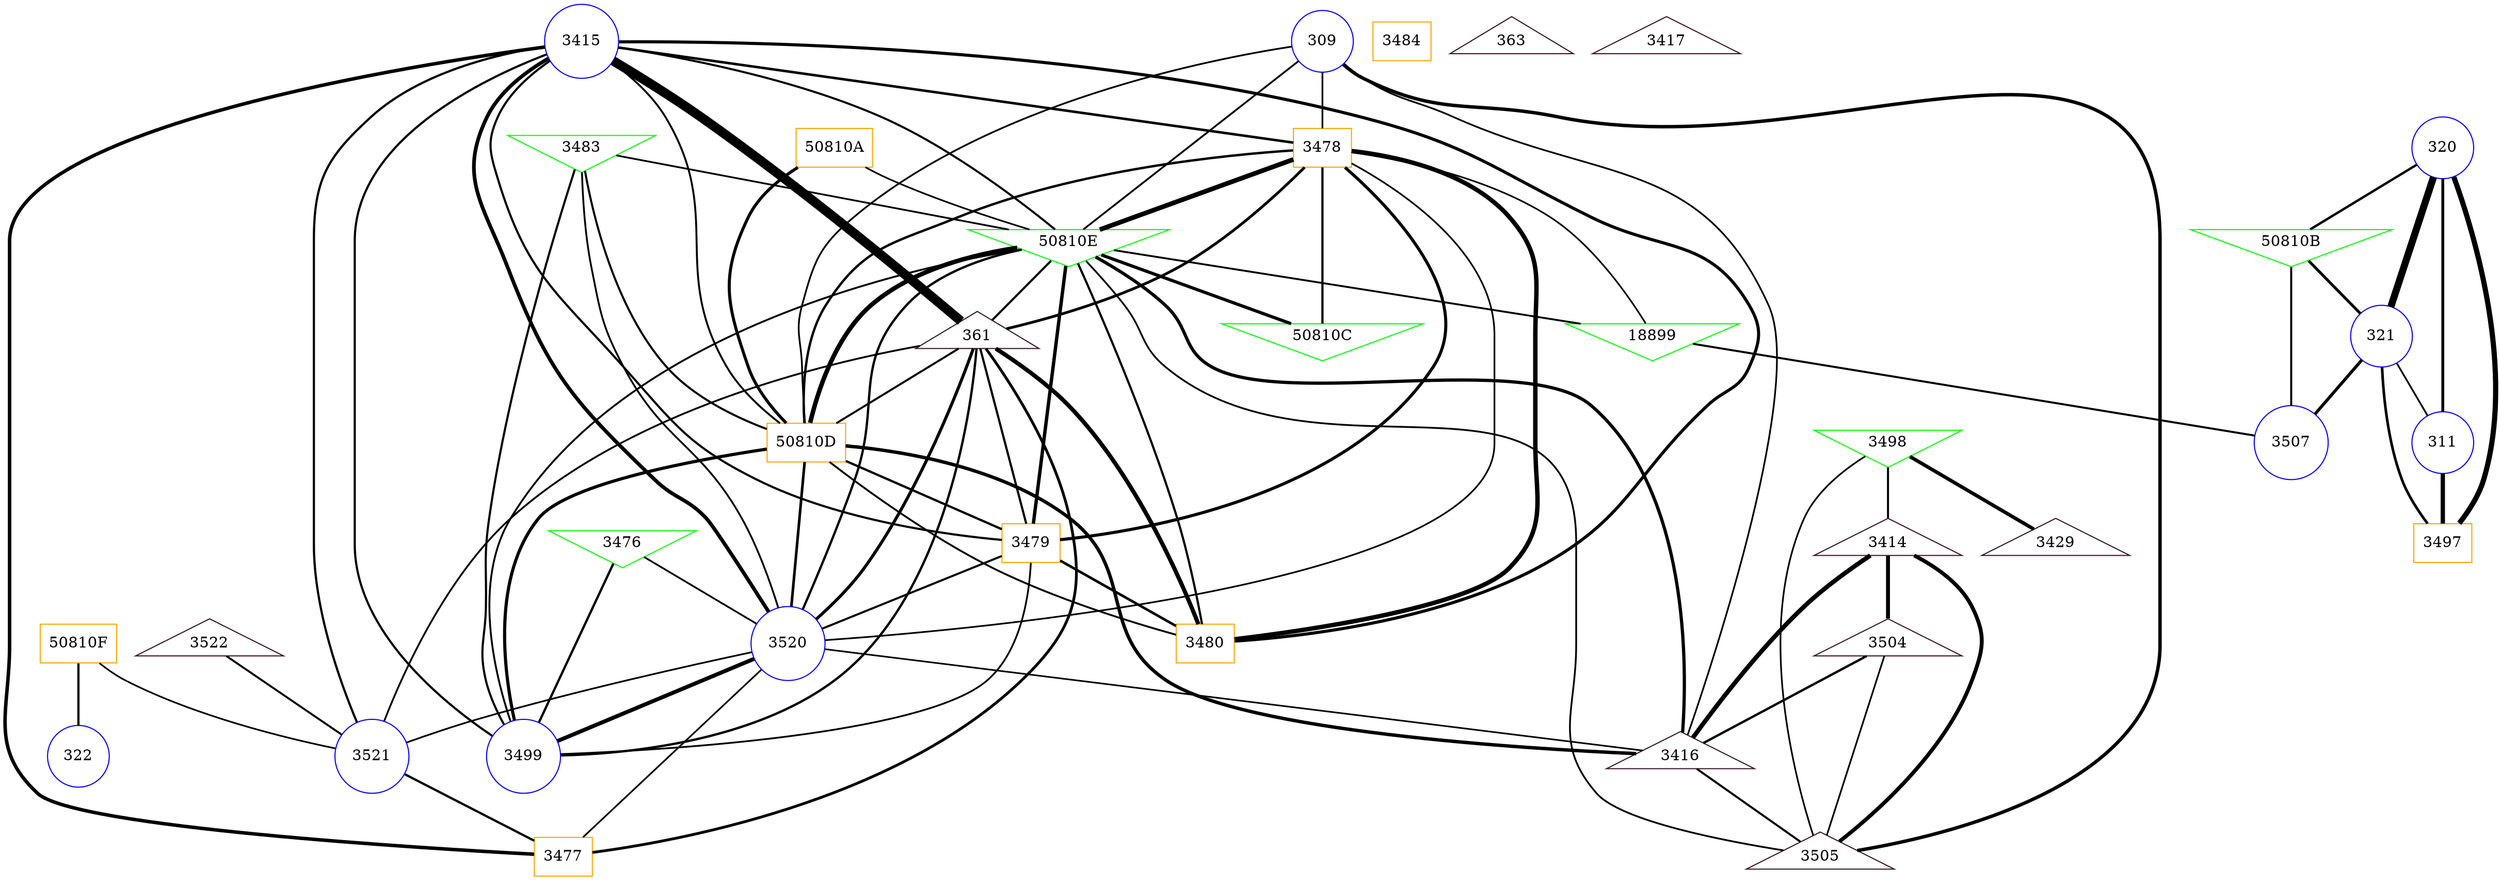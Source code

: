 graph mouse_cluster {
	node [color="#0000ff" shape=circle]
	309
	node [color="#0000ff" shape=circle]
	320
	node [color=green shape=invtriangle]
	3483
	node [color=orange shape=box]
	3484
	node [color="#0000ff" shape=circle]
	3415
	node [color=orange shape=box]
	"50810A"
	node [color="#391326" shape=triangle]
	3522
	node [color=orange shape=box]
	3478
	node [color=green shape=invtriangle]
	3476
	node [color=green shape=invtriangle]
	3498
	node [color="#391326" shape=triangle]
	3414
	node [color=green shape=invtriangle]
	"50810E"
	node [color="#391326" shape=triangle]
	361
	node [color=orange shape=box]
	"50810D"
	node [color=green shape=invtriangle]
	"50810B"
	node [color=orange shape=box]
	"50810F"
	node [color=orange shape=box]
	3479
	node [color="#0000ff" shape=circle]
	3520
	node [color="#0000ff" shape=circle]
	322
	node [color="#0000ff" shape=circle]
	321
	node [color="#0000ff" shape=circle]
	3521
	node [color="#391326" shape=triangle]
	3504
	node [color="#391326" shape=triangle]
	3429
	node [color="#391326" shape=triangle]
	363
	node [color=green shape=invtriangle]
	18899
	node [color="#391326" shape=triangle]
	3416
	node [color="#0000ff" shape=circle]
	311
	node [color="#391326" shape=triangle]
	3417
	node [color=orange shape=box]
	3477
	node [color=orange shape=box]
	3480
	node [color="#0000ff" shape=circle]
	3499
	node [color=green shape=invtriangle]
	"50810C"
	node [color="#0000ff" shape=circle]
	3507
	node [color="#391326" shape=triangle]
	3505
	node [color=orange shape=box]
	3497
		309 -- 3478 [penwidth=1.6217340686145563]
		309 -- "50810E" [penwidth=1.698504021832977]
		309 -- "50810D" [penwidth=1.6244290105044177]
		309 -- 3416 [penwidth=1.581450587482835]
		309 -- 3505 [penwidth=3.192504031735313]
		320 -- "50810B" [penwidth=2.1960521744366743]
		320 -- 321 [penwidth=6.603520053367385]
		320 -- 311 [penwidth=2.6405620343663205]
		320 -- 3497 [penwidth=4.828933042166146]
		3483 -- "50810E" [penwidth=1.6242149859197696]
		3483 -- "50810D" [penwidth=1.914285456069322]
		3483 -- 3520 [penwidth=1.6909223960296256]
		3483 -- 3499 [penwidth=1.9802225584714532]
		3415 -- 3478 [penwidth=2.3398686606005756]
		3415 -- "50810E" [penwidth=1.913657290593188]
		3415 -- 361 [penwidth=8.735264047739987]
		3415 -- "50810D" [penwidth=1.7764138833195735]
		3415 -- 3479 [penwidth=1.9814936356366344]
		3415 -- 3520 [penwidth=3.4467227560743914]
		3415 -- 3521 [penwidth=2.052683468601773]
		3415 -- 3477 [penwidth=3.2483095237925195]
		3415 -- 3480 [penwidth=2.875813927334114]
		3415 -- 3499 [penwidth=2.0074391900134834]
		"50810A" -- "50810E" [penwidth=1.536358624954181]
		"50810A" -- "50810D" [penwidth=2.8208253179841156]
		3522 -- 3521 [penwidth=1.8306090846713807]
		3478 -- "50810E" [penwidth=4.353819709889777]
		3478 -- 361 [penwidth=2.5455404312306253]
		3478 -- "50810D" [penwidth=2.223323728946112]
		3478 -- 3479 [penwidth=2.8492257429415857]
		3478 -- 3520 [penwidth=1.5483583672929795]
		3478 -- 18899 [penwidth=1.5131416758930387]
		3478 -- 3480 [penwidth=4.119116926618266]
		3478 -- "50810C" [penwidth=2.0712958691468684]
		3476 -- 3520 [penwidth=1.6427228242362877]
		3476 -- 3499 [penwidth=2.152332880492938]
		3498 -- 3414 [penwidth=1.89097290481281]
		3498 -- 3429 [penwidth=3.316157652418612]
		3498 -- 3505 [penwidth=1.55236463860383]
		3414 -- 3504 [penwidth=3.6536569998122865]
		3414 -- 3416 [penwidth=4.152277642184813]
		3414 -- 3505 [penwidth=3.6006629296254085]
		"50810E" -- 361 [penwidth=1.984055796986814]
		"50810E" -- "50810D" [penwidth=4.170080948678029]
		"50810E" -- 3479 [penwidth=3.1643170317137046]
		"50810E" -- 3520 [penwidth=2.1595064580217898]
		"50810E" -- 18899 [penwidth=1.722288787956581]
		"50810E" -- 3416 [penwidth=3.0163596584655217]
		"50810E" -- 3480 [penwidth=2.038247319460574]
		"50810E" -- 3499 [penwidth=1.7408377730365918]
		"50810E" -- "50810C" [penwidth=2.9533645110655096]
		"50810E" -- 3505 [penwidth=1.6392117457962532]
		361 -- "50810D" [penwidth=1.8834478192610318]
		361 -- 3479 [penwidth=2.0244473145883517]
		361 -- 3520 [penwidth=2.842680249168376]
		361 -- 3521 [penwidth=1.6924675062385341]
		361 -- 3477 [penwidth=2.5782982076865304]
		361 -- 3480 [penwidth=3.8998456161739057]
		361 -- 3499 [penwidth=2.17593136491554]
		"50810D" -- 3479 [penwidth=2.1070837107542304]
		"50810D" -- 3520 [penwidth=2.460217283431848]
		"50810D" -- 3416 [penwidth=3.171757427066646]
		"50810D" -- 3480 [penwidth=1.7300408201982678]
		"50810D" -- 3499 [penwidth=2.9493375314146153]
		"50810B" -- 321 [penwidth=2.6095834921669487]
		"50810B" -- 3507 [penwidth=1.9019955956921784]
		"50810F" -- 322 [penwidth=2.0683298742884157]
		"50810F" -- 3521 [penwidth=1.5304706394942265]
		3479 -- 3520 [penwidth=1.9276087267603328]
		3479 -- 3480 [penwidth=2.3825970434995036]
		3479 -- 3499 [penwidth=1.63069505751536]
		3520 -- 3521 [penwidth=1.581261468414009]
		3520 -- 3416 [penwidth=1.5052004501806973]
		3520 -- 3477 [penwidth=1.560324358606804]
		3520 -- 3499 [penwidth=3.7001471320009727]
		321 -- 311 [penwidth=1.6137861189368774]
		321 -- 3507 [penwidth=2.8827430200623625]
		321 -- 3497 [penwidth=2.45159663652552]
		3521 -- 3477 [penwidth=2.1014956516707315]
		3504 -- 3416 [penwidth=2.178970632100253]
		3504 -- 3505 [penwidth=1.573127465519274]
		18899 -- 3507 [penwidth=1.868228470227033]
		3416 -- 3505 [penwidth=1.9067205584656501]
		311 -- 3497 [penwidth=3.9986345150905724]
}